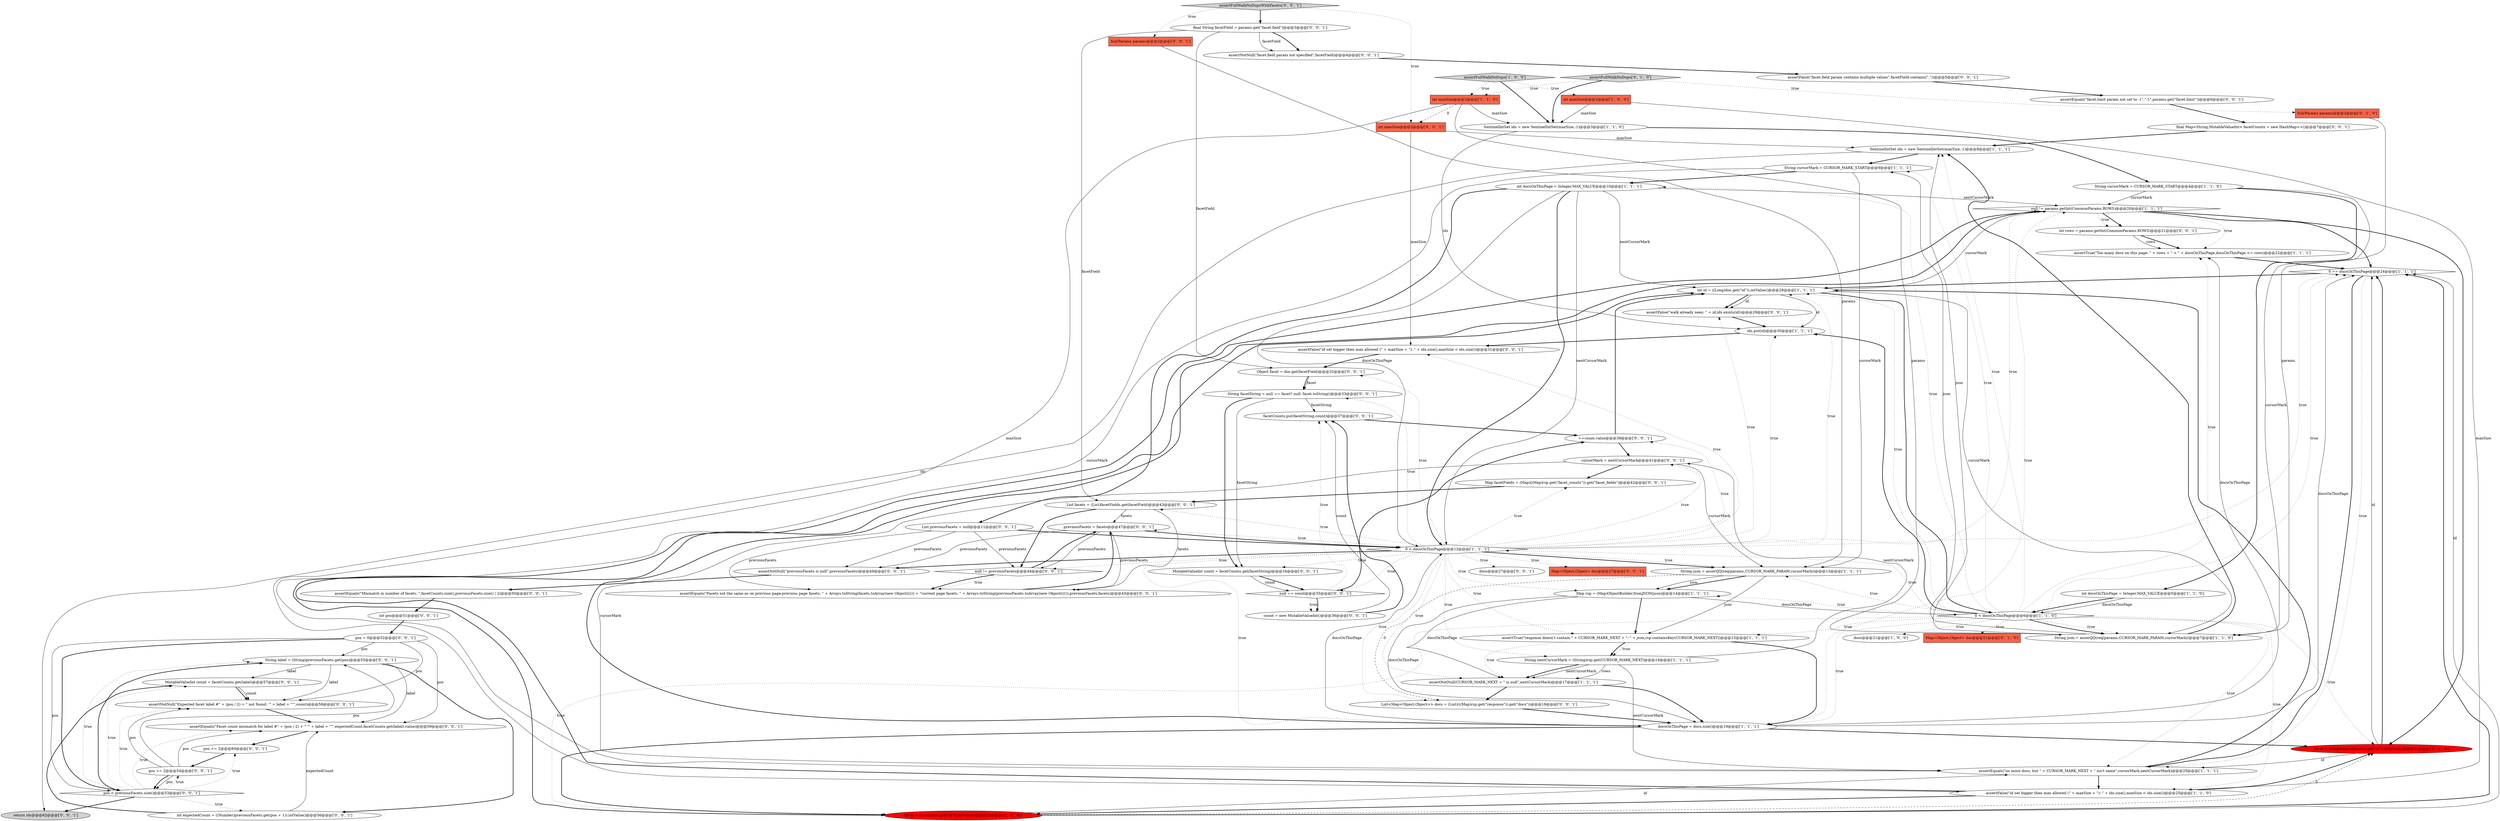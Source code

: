 digraph {
41 [style = filled, label = "pos = 0@@@52@@@['0', '0', '1']", fillcolor = white, shape = ellipse image = "AAA0AAABBB3BBB"];
14 [style = filled, label = "assertFalse(\"id set bigger then max allowed (\" + maxSize + \"): \" + ids.size(),maxSize < ids.size())@@@25@@@['1', '1', '0']", fillcolor = white, shape = ellipse image = "AAA0AAABBB1BBB"];
26 [style = filled, label = "String cursorMark = CURSOR_MARK_START@@@4@@@['1', '1', '0']", fillcolor = white, shape = ellipse image = "AAA0AAABBB1BBB"];
48 [style = filled, label = "assertFalse(\"id set bigger then max allowed (\" + maxSize + \"): \" + ids.size(),maxSize < ids.size())@@@31@@@['0', '0', '1']", fillcolor = white, shape = ellipse image = "AAA0AAABBB3BBB"];
47 [style = filled, label = "Object facet = doc.get(facetField)@@@32@@@['0', '0', '1']", fillcolor = white, shape = ellipse image = "AAA0AAABBB3BBB"];
44 [style = filled, label = "++count.value@@@39@@@['0', '0', '1']", fillcolor = white, shape = ellipse image = "AAA0AAABBB3BBB"];
2 [style = filled, label = "docs@@@21@@@['1', '0', '0']", fillcolor = white, shape = ellipse image = "AAA0AAABBB1BBB"];
13 [style = filled, label = "String cursorMark = CURSOR_MARK_START@@@9@@@['1', '1', '1']", fillcolor = white, shape = ellipse image = "AAA0AAABBB1BBB"];
23 [style = filled, label = "null != params.getInt(CommonParams.ROWS)@@@20@@@['1', '1', '1']", fillcolor = white, shape = diamond image = "AAA0AAABBB1BBB"];
64 [style = filled, label = "previousFacets = facets@@@47@@@['0', '0', '1']", fillcolor = white, shape = ellipse image = "AAA0AAABBB3BBB"];
57 [style = filled, label = "assertEquals(\"Facets not the same as on previous page:previous page facets: \" + Arrays.toString(facets.toArray(new Object(((()) + \"current page facets: \" + Arrays.toString(previousFacets.toArray(new Object(((()),previousFacets,facets)@@@45@@@['0', '0', '1']", fillcolor = white, shape = ellipse image = "AAA0AAABBB3BBB"];
54 [style = filled, label = "assertNotNull(\"facet.field param not specified\",facetField)@@@4@@@['0', '0', '1']", fillcolor = white, shape = ellipse image = "AAA0AAABBB3BBB"];
5 [style = filled, label = "0 < docsOnThisPage@@@6@@@['1', '1', '0']", fillcolor = white, shape = diamond image = "AAA0AAABBB1BBB"];
18 [style = filled, label = "String nextCursorMark = (String)rsp.get(CURSOR_MARK_NEXT)@@@16@@@['1', '1', '1']", fillcolor = white, shape = ellipse image = "AAA0AAABBB1BBB"];
63 [style = filled, label = "Map facetFields = (Map)((Map)rsp.get(\"facet_counts\")).get(\"facet_fields\")@@@42@@@['0', '0', '1']", fillcolor = white, shape = ellipse image = "AAA0AAABBB3BBB"];
0 [style = filled, label = "Map rsp = (Map)ObjectBuilder.fromJSON(json)@@@14@@@['1', '1', '1']", fillcolor = white, shape = ellipse image = "AAA0AAABBB1BBB"];
42 [style = filled, label = "null == count@@@35@@@['0', '0', '1']", fillcolor = white, shape = diamond image = "AAA0AAABBB3BBB"];
70 [style = filled, label = "assertEquals(\"facet.limit param not set to -1\",\"-1\",params.get(\"facet.limit\"))@@@6@@@['0', '0', '1']", fillcolor = white, shape = ellipse image = "AAA0AAABBB3BBB"];
28 [style = filled, label = "SolrParams params@@@2@@@['0', '1', '0']", fillcolor = tomato, shape = box image = "AAA0AAABBB2BBB"];
35 [style = filled, label = "facetCounts.put(facetString,count)@@@37@@@['0', '0', '1']", fillcolor = white, shape = ellipse image = "AAA0AAABBB3BBB"];
71 [style = filled, label = "List facets = (List)facetFields.get(facetField)@@@43@@@['0', '0', '1']", fillcolor = white, shape = ellipse image = "AAA0AAABBB3BBB"];
24 [style = filled, label = "int maxSize@@@2@@@['1', '1', '0']", fillcolor = tomato, shape = box image = "AAA0AAABBB1BBB"];
50 [style = filled, label = "assertFalse(\"facet.field param contains multiple values\",facetField.contains(\",\"))@@@5@@@['0', '0', '1']", fillcolor = white, shape = ellipse image = "AAA0AAABBB3BBB"];
37 [style = filled, label = "int rows = params.getInt(CommonParams.ROWS)@@@21@@@['0', '0', '1']", fillcolor = white, shape = ellipse image = "AAA0AAABBB3BBB"];
25 [style = filled, label = "int id = ((Long)doc.get(\"id\")).intValue()@@@28@@@['1', '1', '1']", fillcolor = white, shape = ellipse image = "AAA0AAABBB1BBB"];
27 [style = filled, label = "assertFullWalkNoDups['0', '1', '0']", fillcolor = lightgray, shape = diamond image = "AAA0AAABBB2BBB"];
4 [style = filled, label = "String json = assertJQ(req(params,CURSOR_MARK_PARAM,cursorMark))@@@7@@@['1', '1', '0']", fillcolor = white, shape = ellipse image = "AAA0AAABBB1BBB"];
7 [style = filled, label = "int maxSize@@@2@@@['1', '0', '0']", fillcolor = tomato, shape = box image = "AAA0AAABBB1BBB"];
9 [style = filled, label = "0 == docsOnThisPage@@@24@@@['1', '1', '1']", fillcolor = white, shape = diamond image = "AAA0AAABBB1BBB"];
16 [style = filled, label = "assertTrue(\"Too many docs on this page: \" + rows + \" < \" + docsOnThisPage,docsOnThisPage <= rows)@@@22@@@['1', '1', '1']", fillcolor = white, shape = ellipse image = "AAA0AAABBB1BBB"];
21 [style = filled, label = "ids.put(id)@@@30@@@['1', '1', '1']", fillcolor = white, shape = ellipse image = "AAA0AAABBB1BBB"];
30 [style = filled, label = "Map<Object,Object> doc@@@21@@@['0', '1', '0']", fillcolor = tomato, shape = box image = "AAA0AAABBB2BBB"];
31 [style = filled, label = "final Map<String,MutableValueInt> facetCounts = new HashMap<>()@@@7@@@['0', '0', '1']", fillcolor = white, shape = ellipse image = "AAA0AAABBB3BBB"];
43 [style = filled, label = "int pos@@@51@@@['0', '0', '1']", fillcolor = white, shape = ellipse image = "AAA0AAABBB3BBB"];
49 [style = filled, label = "MutableValueInt count = facetCounts.get(label)@@@57@@@['0', '0', '1']", fillcolor = white, shape = ellipse image = "AAA0AAABBB3BBB"];
1 [style = filled, label = "SentinelIntSet ids = new SentinelIntSet(maxSize,-1)@@@3@@@['1', '1', '0']", fillcolor = white, shape = ellipse image = "AAA0AAABBB1BBB"];
65 [style = filled, label = "docs@@@27@@@['0', '0', '1']", fillcolor = white, shape = ellipse image = "AAA0AAABBB3BBB"];
46 [style = filled, label = "return ids@@@62@@@['0', '0', '1']", fillcolor = lightgray, shape = ellipse image = "AAA0AAABBB3BBB"];
66 [style = filled, label = "List previousFacets = null@@@11@@@['0', '0', '1']", fillcolor = white, shape = ellipse image = "AAA0AAABBB3BBB"];
36 [style = filled, label = "List<Map<Object,Object>> docs = (List)(((Map)rsp.get(\"response\")).get(\"docs\"))@@@18@@@['0', '0', '1']", fillcolor = white, shape = ellipse image = "AAA0AAABBB3BBB"];
51 [style = filled, label = "pos += 2@@@60@@@['0', '0', '1']", fillcolor = white, shape = ellipse image = "AAA0AAABBB3BBB"];
59 [style = filled, label = "int maxSize@@@2@@@['0', '0', '1']", fillcolor = tomato, shape = box image = "AAA0AAABBB3BBB"];
45 [style = filled, label = "assertFullWalkNoDupsWithFacets['0', '0', '1']", fillcolor = lightgray, shape = diamond image = "AAA0AAABBB3BBB"];
52 [style = filled, label = "final String facetField = params.get(\"facet.field\")@@@3@@@['0', '0', '1']", fillcolor = white, shape = ellipse image = "AAA0AAABBB3BBB"];
61 [style = filled, label = "Map<Object,Object> doc@@@27@@@['0', '0', '1']", fillcolor = tomato, shape = box image = "AAA0AAABBB3BBB"];
20 [style = filled, label = "assertTrue(\"response doesn't contain \" + CURSOR_MARK_NEXT + \": \" + json,rsp.containsKey(CURSOR_MARK_NEXT))@@@15@@@['1', '1', '1']", fillcolor = white, shape = ellipse image = "AAA0AAABBB1BBB"];
12 [style = filled, label = "assertFullWalkNoDups['1', '0', '0']", fillcolor = lightgray, shape = diamond image = "AAA0AAABBB1BBB"];
33 [style = filled, label = "cursorMark = nextCursorMark@@@41@@@['0', '0', '1']", fillcolor = white, shape = ellipse image = "AAA0AAABBB3BBB"];
3 [style = filled, label = "0 < docsOnThisPage@@@12@@@['1', '1', '1']", fillcolor = white, shape = diamond image = "AAA0AAABBB1BBB"];
22 [style = filled, label = "assertNotNull(CURSOR_MARK_NEXT + \" is null\",nextCursorMark)@@@17@@@['1', '1', '1']", fillcolor = white, shape = ellipse image = "AAA0AAABBB1BBB"];
38 [style = filled, label = "assertEquals(\"Mismatch in number of facets: \",facetCounts.size(),previousFacets.size() / 2)@@@50@@@['0', '0', '1']", fillcolor = white, shape = ellipse image = "AAA0AAABBB3BBB"];
62 [style = filled, label = "String label = (String)previousFacets.get(pos)@@@55@@@['0', '0', '1']", fillcolor = white, shape = ellipse image = "AAA0AAABBB3BBB"];
60 [style = filled, label = "pos < previousFacets.size()@@@53@@@['0', '0', '1']", fillcolor = white, shape = diamond image = "AAA0AAABBB3BBB"];
17 [style = filled, label = "int id = ((Long)doc.get(\"id\")).intValue()@@@22@@@['1', '0', '0']", fillcolor = red, shape = ellipse image = "AAA1AAABBB1BBB"];
69 [style = filled, label = "assertNotNull(\"previousFacets is null\",previousFacets)@@@49@@@['0', '0', '1']", fillcolor = white, shape = ellipse image = "AAA0AAABBB3BBB"];
10 [style = filled, label = "int docsOnThisPage = Integer.MAX_VALUE@@@10@@@['1', '1', '1']", fillcolor = white, shape = ellipse image = "AAA0AAABBB1BBB"];
11 [style = filled, label = "assertEquals(\"no more docs, but \" + CURSOR_MARK_NEXT + \" isn't same\",cursorMark,nextCursorMark)@@@25@@@['1', '1', '1']", fillcolor = white, shape = ellipse image = "AAA0AAABBB1BBB"];
55 [style = filled, label = "assertEquals(\"Facet count mismatch for label #\" + (pos / 2) + \" '\" + label + \"'\",expectedCount,facetCounts.get(label).value)@@@59@@@['0', '0', '1']", fillcolor = white, shape = ellipse image = "AAA0AAABBB3BBB"];
58 [style = filled, label = "assertNotNull(\"Expected facet label #\" + (pos / 2) + \" not found: '\" + label + \"'\",count)@@@58@@@['0', '0', '1']", fillcolor = white, shape = ellipse image = "AAA0AAABBB3BBB"];
15 [style = filled, label = "int docsOnThisPage = Integer.MAX_VALUE@@@5@@@['1', '1', '0']", fillcolor = white, shape = ellipse image = "AAA0AAABBB1BBB"];
29 [style = filled, label = "int id = Integer.parseInt(doc.get(\"id\").toString())@@@22@@@['0', '1', '0']", fillcolor = red, shape = ellipse image = "AAA1AAABBB2BBB"];
32 [style = filled, label = "MutableValueInt count = facetCounts.get(facetString)@@@34@@@['0', '0', '1']", fillcolor = white, shape = ellipse image = "AAA0AAABBB3BBB"];
68 [style = filled, label = "assertFalse(\"walk already seen: \" + id,ids.exists(id))@@@29@@@['0', '0', '1']", fillcolor = white, shape = ellipse image = "AAA0AAABBB3BBB"];
34 [style = filled, label = "SolrParams params@@@2@@@['0', '0', '1']", fillcolor = tomato, shape = box image = "AAA0AAABBB3BBB"];
53 [style = filled, label = "count = new MutableValueInt()@@@36@@@['0', '0', '1']", fillcolor = white, shape = ellipse image = "AAA0AAABBB3BBB"];
8 [style = filled, label = "String json = assertJQ(req(params,CURSOR_MARK_PARAM,cursorMark))@@@13@@@['1', '1', '1']", fillcolor = white, shape = ellipse image = "AAA0AAABBB1BBB"];
6 [style = filled, label = "docsOnThisPage = docs.size()@@@19@@@['1', '1', '1']", fillcolor = white, shape = ellipse image = "AAA0AAABBB1BBB"];
56 [style = filled, label = "pos += 2@@@54@@@['0', '0', '1']", fillcolor = white, shape = ellipse image = "AAA0AAABBB3BBB"];
67 [style = filled, label = "String facetString = null == facet? null: facet.toString()@@@33@@@['0', '0', '1']", fillcolor = white, shape = ellipse image = "AAA0AAABBB3BBB"];
39 [style = filled, label = "int expectedCount = ((Number)previousFacets.get(pos + 1)).intValue()@@@56@@@['0', '0', '1']", fillcolor = white, shape = ellipse image = "AAA0AAABBB3BBB"];
19 [style = filled, label = "SentinelIntSet ids = new SentinelIntSet(maxSize,-1)@@@8@@@['1', '1', '1']", fillcolor = white, shape = ellipse image = "AAA0AAABBB1BBB"];
40 [style = filled, label = "null != previousFacets@@@44@@@['0', '0', '1']", fillcolor = white, shape = diamond image = "AAA0AAABBB3BBB"];
0->22 [style = solid, label="docsOnThisPage"];
69->38 [style = bold, label=""];
3->64 [style = dotted, label="true"];
56->60 [style = solid, label="pos"];
14->25 [style = bold, label=""];
10->66 [style = bold, label=""];
9->11 [style = bold, label=""];
71->64 [style = solid, label="facets"];
64->3 [style = bold, label=""];
11->14 [style = bold, label=""];
5->19 [style = dotted, label="true"];
17->9 [style = bold, label=""];
18->11 [style = solid, label="nextCursorMark"];
3->33 [style = dotted, label="true"];
21->48 [style = bold, label=""];
13->11 [style = solid, label="cursorMark"];
55->51 [style = bold, label=""];
14->17 [style = bold, label=""];
45->59 [style = dotted, label="true"];
3->6 [style = dotted, label="true"];
3->40 [style = dotted, label="true"];
62->49 [style = solid, label="label"];
3->25 [style = dotted, label="true"];
33->63 [style = bold, label=""];
34->8 [style = solid, label="params"];
7->14 [style = solid, label="maxSize"];
33->11 [style = solid, label="cursorMark"];
6->29 [style = bold, label=""];
68->21 [style = bold, label=""];
60->58 [style = dotted, label="true"];
8->0 [style = bold, label=""];
23->29 [style = bold, label=""];
5->13 [style = dotted, label="true"];
5->11 [style = dotted, label="true"];
18->22 [style = bold, label=""];
42->44 [style = bold, label=""];
0->6 [style = solid, label="docsOnThisPage"];
19->46 [style = solid, label="ids"];
3->47 [style = dotted, label="true"];
39->49 [style = bold, label=""];
26->15 [style = bold, label=""];
3->0 [style = dotted, label="true"];
59->48 [style = solid, label="maxSize"];
20->18 [style = dotted, label="true"];
5->9 [style = dotted, label="true"];
23->17 [style = bold, label=""];
70->31 [style = bold, label=""];
5->29 [style = dotted, label="true"];
26->23 [style = solid, label="cursorMark"];
18->22 [style = solid, label="nextCursorMark"];
16->9 [style = bold, label=""];
59->19 [style = solid, label="maxSize"];
11->25 [style = bold, label=""];
3->42 [style = dotted, label="true"];
36->6 [style = bold, label=""];
66->69 [style = solid, label="previousFacets"];
10->3 [style = solid, label="docsOnThisPage"];
3->71 [style = dotted, label="true"];
62->58 [style = solid, label="label"];
10->25 [style = solid, label="nextCursorMark"];
35->44 [style = bold, label=""];
29->11 [style = solid, label="id"];
66->57 [style = solid, label="previousFacets"];
49->58 [style = bold, label=""];
29->9 [style = solid, label="id"];
39->55 [style = solid, label="expectedCount"];
24->59 [style = dashed, label="0"];
50->70 [style = bold, label=""];
4->19 [style = bold, label=""];
60->62 [style = bold, label=""];
5->6 [style = dotted, label="true"];
60->62 [style = dotted, label="true"];
27->24 [style = dotted, label="true"];
3->48 [style = dotted, label="true"];
5->3 [style = dotted, label="true"];
12->1 [style = bold, label=""];
5->4 [style = dotted, label="true"];
62->39 [style = bold, label=""];
60->39 [style = dotted, label="true"];
28->4 [style = solid, label="params"];
71->57 [style = solid, label="facets"];
5->21 [style = bold, label=""];
20->18 [style = bold, label=""];
47->67 [style = solid, label="facet"];
53->35 [style = bold, label=""];
17->11 [style = solid, label="id"];
23->37 [style = bold, label=""];
19->13 [style = bold, label=""];
10->3 [style = solid, label="nextCursorMark"];
5->25 [style = dotted, label="true"];
25->21 [style = solid, label="id"];
3->18 [style = dotted, label="true"];
3->67 [style = dotted, label="true"];
0->20 [style = bold, label=""];
64->40 [style = solid, label="previousFacets"];
5->30 [style = dotted, label="true"];
20->22 [style = dotted, label="true"];
8->0 [style = solid, label="json"];
5->8 [style = dotted, label="true"];
6->3 [style = solid, label="docsOnThisPage"];
25->4 [style = solid, label="cursorMark"];
56->62 [style = solid, label="pos"];
32->42 [style = bold, label=""];
45->52 [style = bold, label=""];
12->7 [style = dotted, label="true"];
37->16 [style = bold, label=""];
6->16 [style = solid, label="docsOnThisPage"];
52->54 [style = bold, label=""];
22->6 [style = bold, label=""];
3->23 [style = dotted, label="true"];
3->44 [style = dotted, label="true"];
6->17 [style = bold, label=""];
13->10 [style = bold, label=""];
23->16 [style = dotted, label="true"];
60->56 [style = dotted, label="true"];
24->4 [style = solid, label="params"];
6->23 [style = bold, label=""];
53->35 [style = solid, label="count"];
56->60 [style = bold, label=""];
24->14 [style = solid, label="maxSize"];
8->20 [style = solid, label="json"];
5->10 [style = dotted, label="true"];
9->11 [style = dotted, label="true"];
44->33 [style = bold, label=""];
45->34 [style = dotted, label="true"];
24->1 [style = solid, label="maxSize"];
63->71 [style = bold, label=""];
5->0 [style = dotted, label="true"];
3->9 [style = dotted, label="true"];
49->58 [style = solid, label="count"];
8->36 [style = dashed, label="0"];
41->55 [style = solid, label="pos"];
42->53 [style = dotted, label="true"];
25->23 [style = solid, label="cursorMark"];
66->40 [style = solid, label="previousFacets"];
4->19 [style = solid, label="json"];
3->65 [style = dotted, label="true"];
41->62 [style = solid, label="pos"];
15->5 [style = solid, label="docsOnThisPage"];
3->61 [style = dotted, label="true"];
3->21 [style = dotted, label="true"];
3->8 [style = bold, label=""];
5->4 [style = bold, label=""];
62->55 [style = solid, label="label"];
5->16 [style = dotted, label="true"];
12->24 [style = dotted, label="true"];
14->29 [style = bold, label=""];
25->68 [style = bold, label=""];
3->69 [style = bold, label=""];
3->68 [style = dotted, label="true"];
43->41 [style = bold, label=""];
25->5 [style = bold, label=""];
44->25 [style = bold, label=""];
67->32 [style = bold, label=""];
71->40 [style = bold, label=""];
67->32 [style = solid, label="facetString"];
64->57 [style = solid, label="previousFacets"];
31->19 [style = bold, label=""];
52->47 [style = solid, label="facetField"];
10->23 [style = solid, label="nextCursorMark"];
56->55 [style = solid, label="pos"];
38->43 [style = bold, label=""];
5->2 [style = dotted, label="true"];
5->17 [style = dotted, label="true"];
52->54 [style = solid, label="facetField"];
60->51 [style = dotted, label="true"];
5->14 [style = dotted, label="true"];
52->71 [style = solid, label="facetField"];
27->1 [style = bold, label=""];
3->32 [style = dotted, label="true"];
57->64 [style = bold, label=""];
56->58 [style = solid, label="pos"];
37->16 [style = solid, label="rows"];
0->5 [style = solid, label="docsOnThisPage"];
3->36 [style = dotted, label="true"];
4->13 [style = solid, label="json"];
26->4 [style = solid, label="cursorMark"];
64->69 [style = solid, label="previousFacets"];
41->58 [style = solid, label="pos"];
29->9 [style = bold, label=""];
6->23 [style = dotted, label="true"];
40->64 [style = bold, label=""];
41->60 [style = solid, label="pos"];
10->3 [style = bold, label=""];
41->60 [style = bold, label=""];
51->56 [style = bold, label=""];
20->6 [style = bold, label=""];
58->55 [style = bold, label=""];
1->26 [style = bold, label=""];
25->68 [style = solid, label="id"];
6->9 [style = solid, label="docsOnThisPage"];
40->57 [style = dotted, label="true"];
60->46 [style = bold, label=""];
17->29 [style = dashed, label="0"];
40->57 [style = bold, label=""];
32->42 [style = solid, label="count"];
67->35 [style = solid, label="facetString"];
15->5 [style = bold, label=""];
54->50 [style = bold, label=""];
23->37 [style = dotted, label="true"];
60->49 [style = dotted, label="true"];
13->8 [style = solid, label="cursorMark"];
27->28 [style = dotted, label="true"];
60->55 [style = dotted, label="true"];
33->8 [style = solid, label="cursorMark"];
48->47 [style = bold, label=""];
17->9 [style = solid, label="id"];
22->36 [style = bold, label=""];
9->25 [style = bold, label=""];
3->63 [style = dotted, label="true"];
3->22 [style = dotted, label="true"];
7->1 [style = solid, label="maxSize"];
47->67 [style = bold, label=""];
1->21 [style = solid, label="ids"];
5->20 [style = dotted, label="true"];
42->35 [style = dotted, label="true"];
66->3 [style = bold, label=""];
18->33 [style = solid, label="nextCursorMark"];
18->22 [style = solid, label="rows"];
3->8 [style = dotted, label="true"];
23->9 [style = bold, label=""];
42->53 [style = bold, label=""];
3->20 [style = dotted, label="true"];
}
